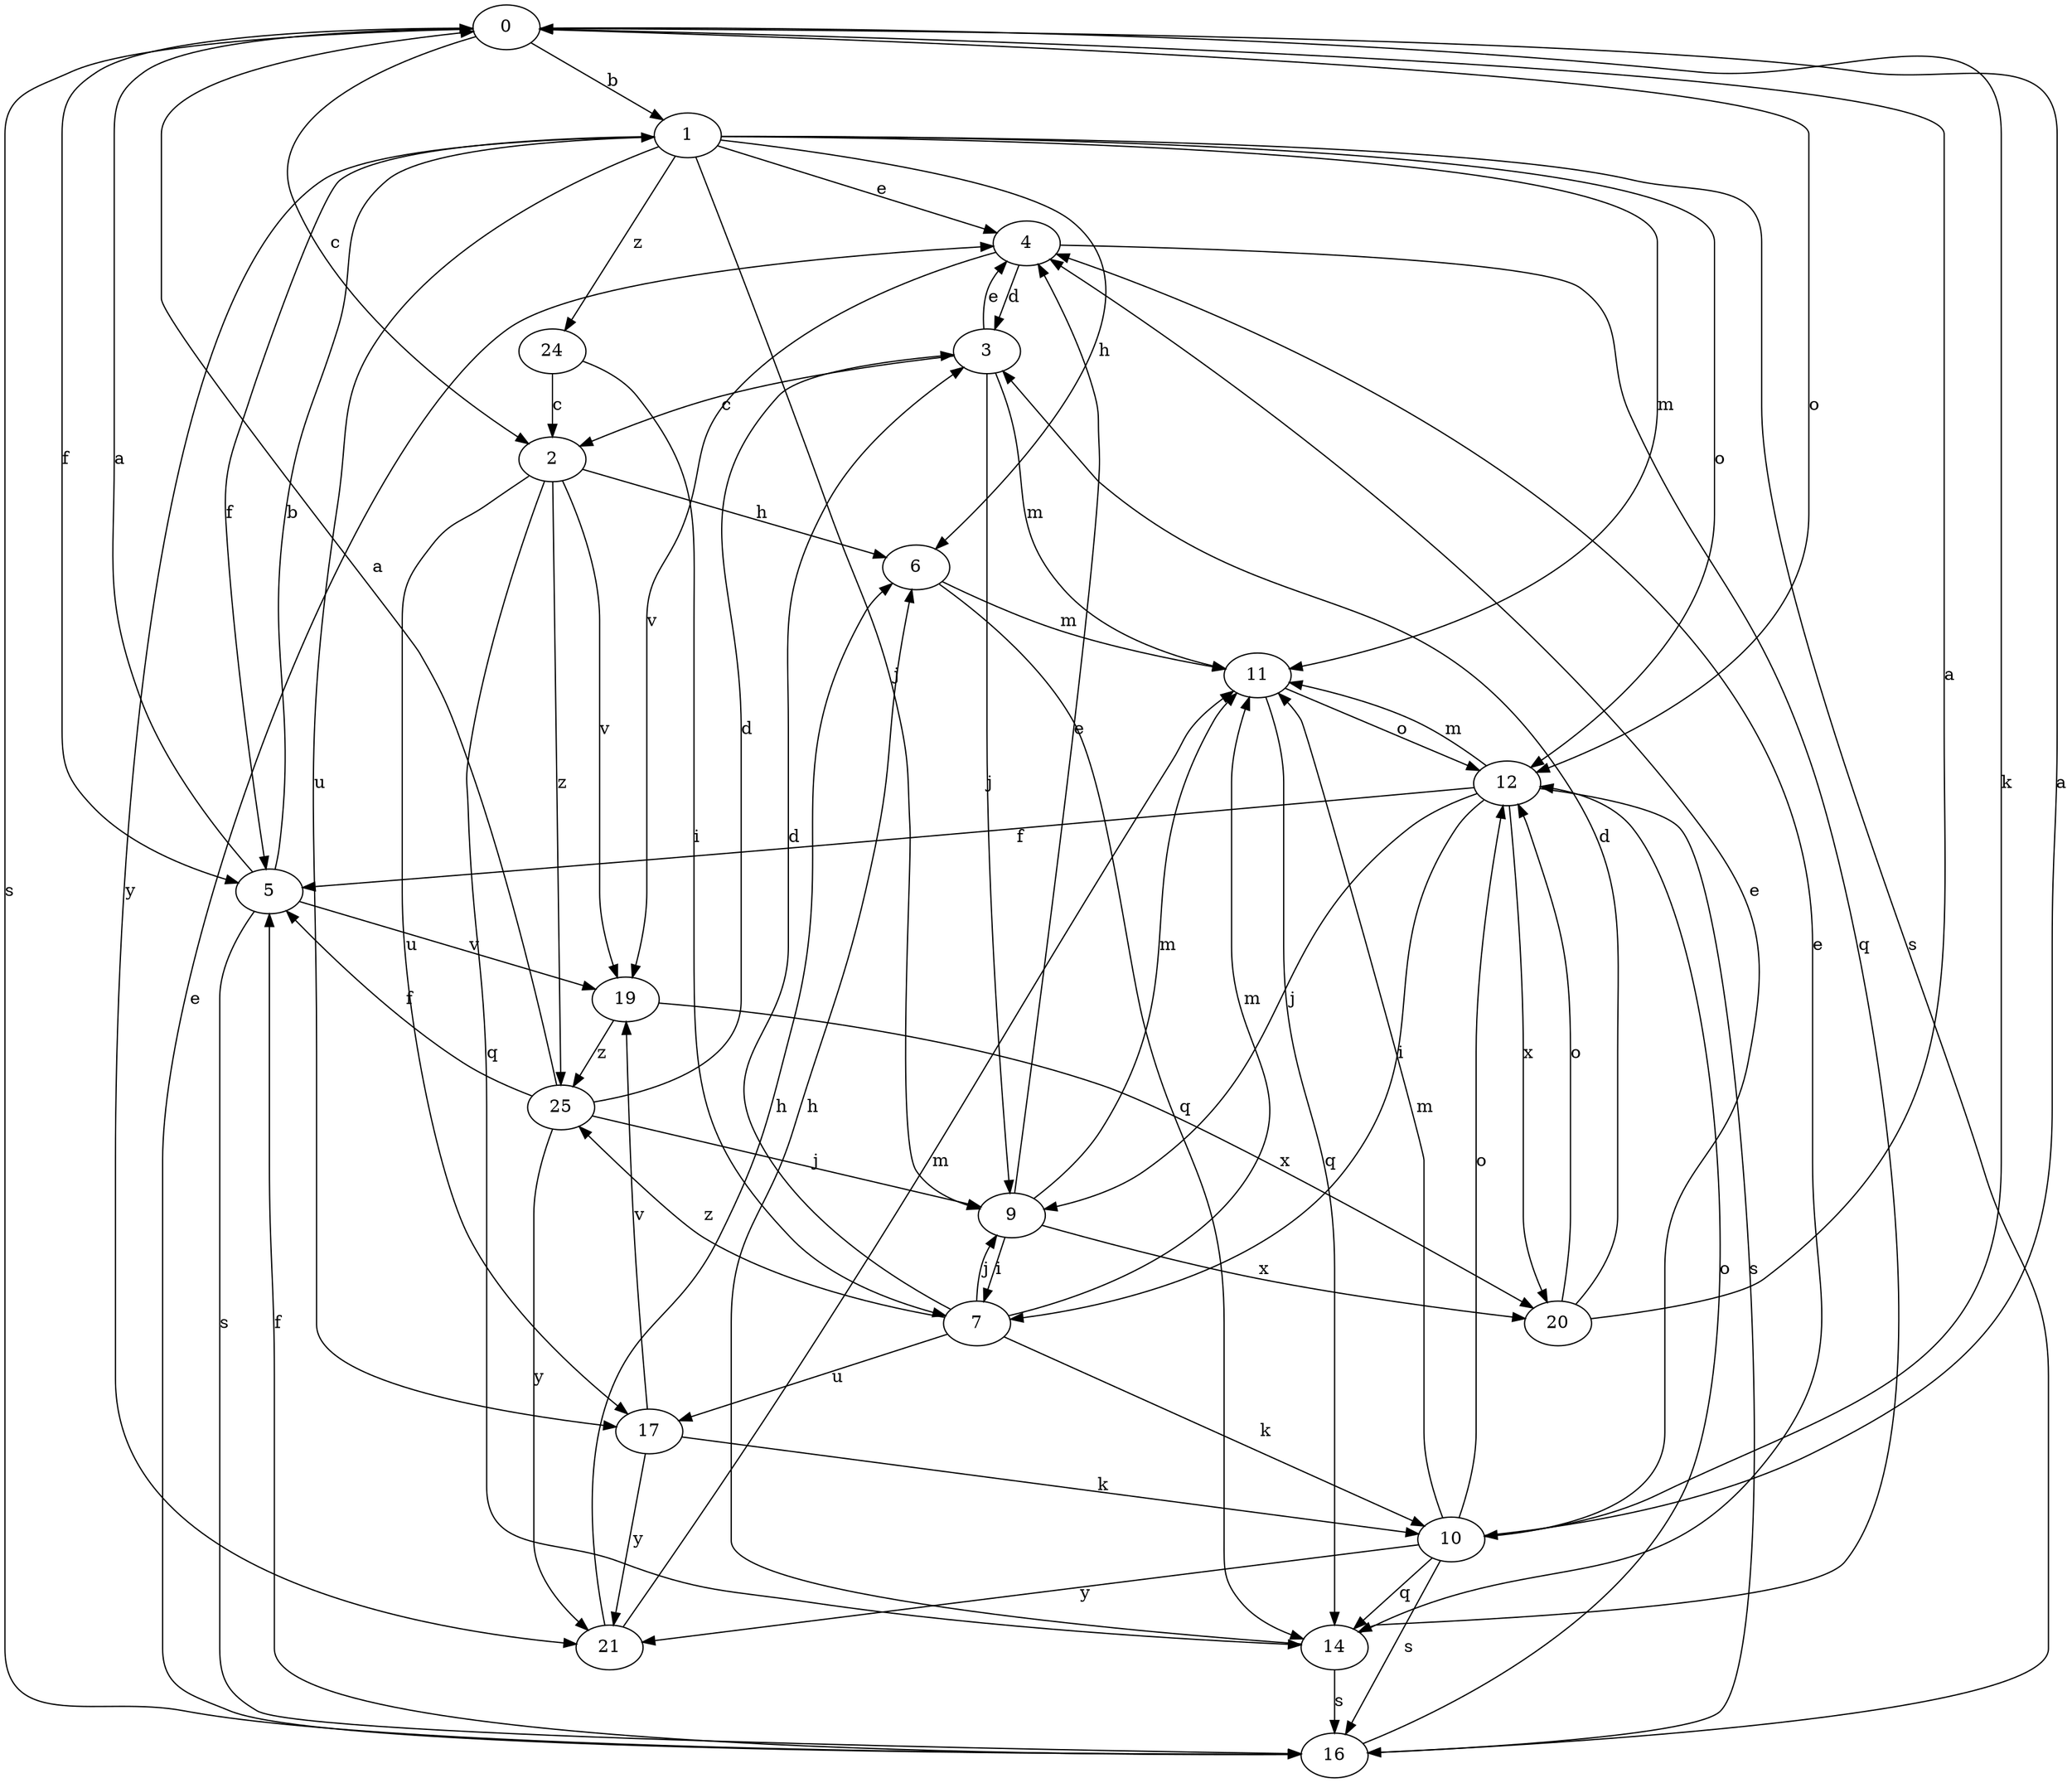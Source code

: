 strict digraph  {
0;
1;
2;
3;
4;
5;
6;
7;
9;
10;
11;
12;
14;
16;
17;
19;
20;
21;
24;
25;
0 -> 1  [label=b];
0 -> 2  [label=c];
0 -> 5  [label=f];
0 -> 10  [label=k];
0 -> 12  [label=o];
0 -> 16  [label=s];
1 -> 4  [label=e];
1 -> 5  [label=f];
1 -> 6  [label=h];
1 -> 9  [label=j];
1 -> 11  [label=m];
1 -> 12  [label=o];
1 -> 16  [label=s];
1 -> 17  [label=u];
1 -> 21  [label=y];
1 -> 24  [label=z];
2 -> 6  [label=h];
2 -> 14  [label=q];
2 -> 17  [label=u];
2 -> 19  [label=v];
2 -> 25  [label=z];
3 -> 2  [label=c];
3 -> 4  [label=e];
3 -> 9  [label=j];
3 -> 11  [label=m];
4 -> 3  [label=d];
4 -> 14  [label=q];
4 -> 19  [label=v];
5 -> 0  [label=a];
5 -> 1  [label=b];
5 -> 16  [label=s];
5 -> 19  [label=v];
6 -> 11  [label=m];
6 -> 14  [label=q];
7 -> 3  [label=d];
7 -> 9  [label=j];
7 -> 10  [label=k];
7 -> 11  [label=m];
7 -> 17  [label=u];
7 -> 25  [label=z];
9 -> 4  [label=e];
9 -> 7  [label=i];
9 -> 11  [label=m];
9 -> 20  [label=x];
10 -> 0  [label=a];
10 -> 4  [label=e];
10 -> 11  [label=m];
10 -> 12  [label=o];
10 -> 14  [label=q];
10 -> 16  [label=s];
10 -> 21  [label=y];
11 -> 12  [label=o];
11 -> 14  [label=q];
12 -> 5  [label=f];
12 -> 7  [label=i];
12 -> 9  [label=j];
12 -> 11  [label=m];
12 -> 16  [label=s];
12 -> 20  [label=x];
14 -> 4  [label=e];
14 -> 6  [label=h];
14 -> 16  [label=s];
16 -> 4  [label=e];
16 -> 5  [label=f];
16 -> 12  [label=o];
17 -> 10  [label=k];
17 -> 19  [label=v];
17 -> 21  [label=y];
19 -> 20  [label=x];
19 -> 25  [label=z];
20 -> 0  [label=a];
20 -> 3  [label=d];
20 -> 12  [label=o];
21 -> 6  [label=h];
21 -> 11  [label=m];
24 -> 2  [label=c];
24 -> 7  [label=i];
25 -> 0  [label=a];
25 -> 3  [label=d];
25 -> 5  [label=f];
25 -> 9  [label=j];
25 -> 21  [label=y];
}
